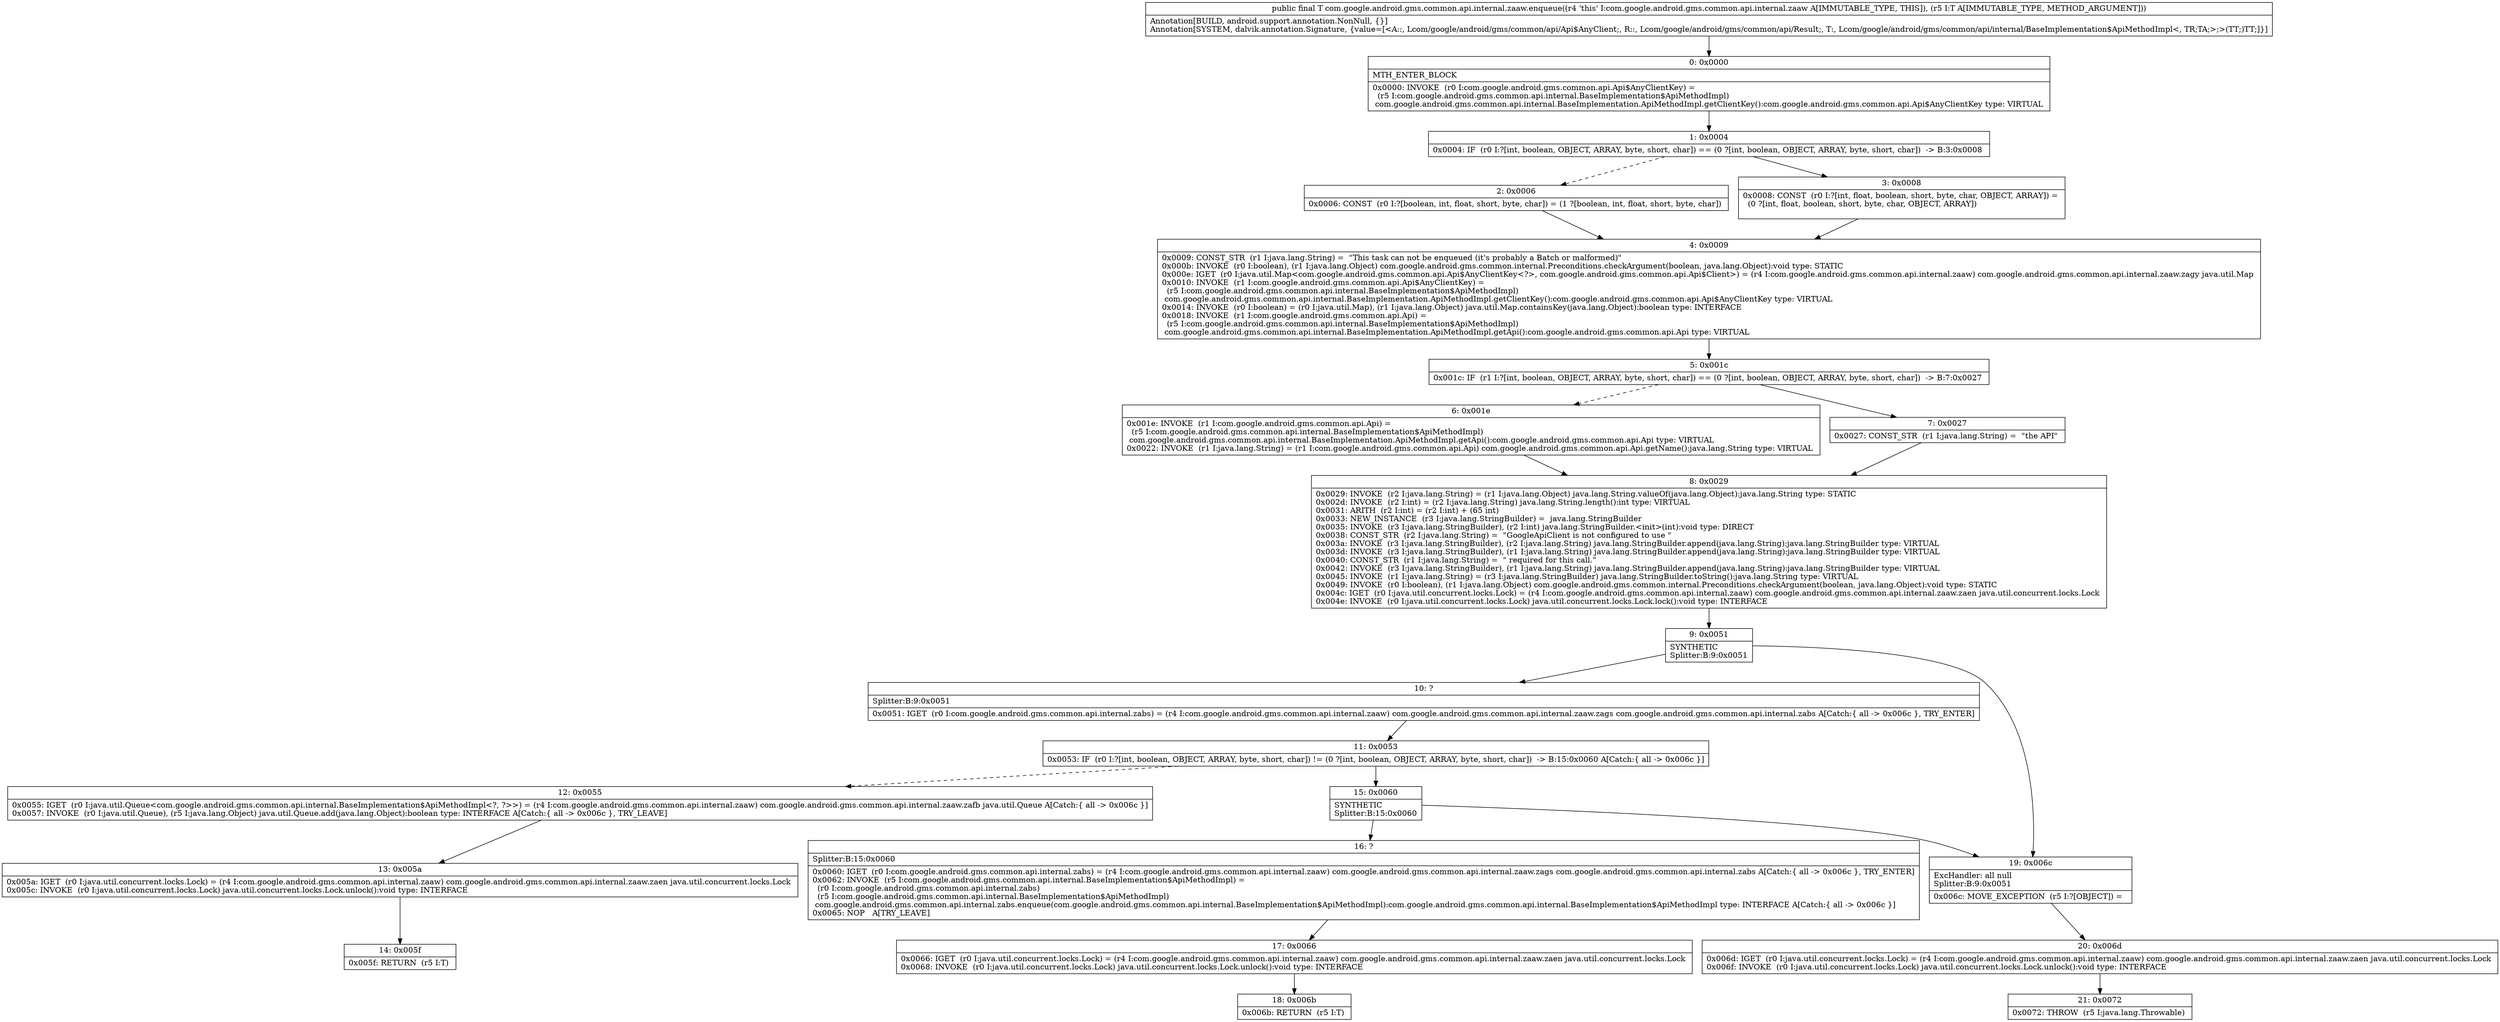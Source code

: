 digraph "CFG forcom.google.android.gms.common.api.internal.zaaw.enqueue(Lcom\/google\/android\/gms\/common\/api\/internal\/BaseImplementation$ApiMethodImpl;)Lcom\/google\/android\/gms\/common\/api\/internal\/BaseImplementation$ApiMethodImpl;" {
Node_0 [shape=record,label="{0\:\ 0x0000|MTH_ENTER_BLOCK\l|0x0000: INVOKE  (r0 I:com.google.android.gms.common.api.Api$AnyClientKey) = \l  (r5 I:com.google.android.gms.common.api.internal.BaseImplementation$ApiMethodImpl)\l com.google.android.gms.common.api.internal.BaseImplementation.ApiMethodImpl.getClientKey():com.google.android.gms.common.api.Api$AnyClientKey type: VIRTUAL \l}"];
Node_1 [shape=record,label="{1\:\ 0x0004|0x0004: IF  (r0 I:?[int, boolean, OBJECT, ARRAY, byte, short, char]) == (0 ?[int, boolean, OBJECT, ARRAY, byte, short, char])  \-\> B:3:0x0008 \l}"];
Node_2 [shape=record,label="{2\:\ 0x0006|0x0006: CONST  (r0 I:?[boolean, int, float, short, byte, char]) = (1 ?[boolean, int, float, short, byte, char]) \l}"];
Node_3 [shape=record,label="{3\:\ 0x0008|0x0008: CONST  (r0 I:?[int, float, boolean, short, byte, char, OBJECT, ARRAY]) = \l  (0 ?[int, float, boolean, short, byte, char, OBJECT, ARRAY])\l \l}"];
Node_4 [shape=record,label="{4\:\ 0x0009|0x0009: CONST_STR  (r1 I:java.lang.String) =  \"This task can not be enqueued (it's probably a Batch or malformed)\" \l0x000b: INVOKE  (r0 I:boolean), (r1 I:java.lang.Object) com.google.android.gms.common.internal.Preconditions.checkArgument(boolean, java.lang.Object):void type: STATIC \l0x000e: IGET  (r0 I:java.util.Map\<com.google.android.gms.common.api.Api$AnyClientKey\<?\>, com.google.android.gms.common.api.Api$Client\>) = (r4 I:com.google.android.gms.common.api.internal.zaaw) com.google.android.gms.common.api.internal.zaaw.zagy java.util.Map \l0x0010: INVOKE  (r1 I:com.google.android.gms.common.api.Api$AnyClientKey) = \l  (r5 I:com.google.android.gms.common.api.internal.BaseImplementation$ApiMethodImpl)\l com.google.android.gms.common.api.internal.BaseImplementation.ApiMethodImpl.getClientKey():com.google.android.gms.common.api.Api$AnyClientKey type: VIRTUAL \l0x0014: INVOKE  (r0 I:boolean) = (r0 I:java.util.Map), (r1 I:java.lang.Object) java.util.Map.containsKey(java.lang.Object):boolean type: INTERFACE \l0x0018: INVOKE  (r1 I:com.google.android.gms.common.api.Api) = \l  (r5 I:com.google.android.gms.common.api.internal.BaseImplementation$ApiMethodImpl)\l com.google.android.gms.common.api.internal.BaseImplementation.ApiMethodImpl.getApi():com.google.android.gms.common.api.Api type: VIRTUAL \l}"];
Node_5 [shape=record,label="{5\:\ 0x001c|0x001c: IF  (r1 I:?[int, boolean, OBJECT, ARRAY, byte, short, char]) == (0 ?[int, boolean, OBJECT, ARRAY, byte, short, char])  \-\> B:7:0x0027 \l}"];
Node_6 [shape=record,label="{6\:\ 0x001e|0x001e: INVOKE  (r1 I:com.google.android.gms.common.api.Api) = \l  (r5 I:com.google.android.gms.common.api.internal.BaseImplementation$ApiMethodImpl)\l com.google.android.gms.common.api.internal.BaseImplementation.ApiMethodImpl.getApi():com.google.android.gms.common.api.Api type: VIRTUAL \l0x0022: INVOKE  (r1 I:java.lang.String) = (r1 I:com.google.android.gms.common.api.Api) com.google.android.gms.common.api.Api.getName():java.lang.String type: VIRTUAL \l}"];
Node_7 [shape=record,label="{7\:\ 0x0027|0x0027: CONST_STR  (r1 I:java.lang.String) =  \"the API\" \l}"];
Node_8 [shape=record,label="{8\:\ 0x0029|0x0029: INVOKE  (r2 I:java.lang.String) = (r1 I:java.lang.Object) java.lang.String.valueOf(java.lang.Object):java.lang.String type: STATIC \l0x002d: INVOKE  (r2 I:int) = (r2 I:java.lang.String) java.lang.String.length():int type: VIRTUAL \l0x0031: ARITH  (r2 I:int) = (r2 I:int) + (65 int) \l0x0033: NEW_INSTANCE  (r3 I:java.lang.StringBuilder) =  java.lang.StringBuilder \l0x0035: INVOKE  (r3 I:java.lang.StringBuilder), (r2 I:int) java.lang.StringBuilder.\<init\>(int):void type: DIRECT \l0x0038: CONST_STR  (r2 I:java.lang.String) =  \"GoogleApiClient is not configured to use \" \l0x003a: INVOKE  (r3 I:java.lang.StringBuilder), (r2 I:java.lang.String) java.lang.StringBuilder.append(java.lang.String):java.lang.StringBuilder type: VIRTUAL \l0x003d: INVOKE  (r3 I:java.lang.StringBuilder), (r1 I:java.lang.String) java.lang.StringBuilder.append(java.lang.String):java.lang.StringBuilder type: VIRTUAL \l0x0040: CONST_STR  (r1 I:java.lang.String) =  \" required for this call.\" \l0x0042: INVOKE  (r3 I:java.lang.StringBuilder), (r1 I:java.lang.String) java.lang.StringBuilder.append(java.lang.String):java.lang.StringBuilder type: VIRTUAL \l0x0045: INVOKE  (r1 I:java.lang.String) = (r3 I:java.lang.StringBuilder) java.lang.StringBuilder.toString():java.lang.String type: VIRTUAL \l0x0049: INVOKE  (r0 I:boolean), (r1 I:java.lang.Object) com.google.android.gms.common.internal.Preconditions.checkArgument(boolean, java.lang.Object):void type: STATIC \l0x004c: IGET  (r0 I:java.util.concurrent.locks.Lock) = (r4 I:com.google.android.gms.common.api.internal.zaaw) com.google.android.gms.common.api.internal.zaaw.zaen java.util.concurrent.locks.Lock \l0x004e: INVOKE  (r0 I:java.util.concurrent.locks.Lock) java.util.concurrent.locks.Lock.lock():void type: INTERFACE \l}"];
Node_9 [shape=record,label="{9\:\ 0x0051|SYNTHETIC\lSplitter:B:9:0x0051\l}"];
Node_10 [shape=record,label="{10\:\ ?|Splitter:B:9:0x0051\l|0x0051: IGET  (r0 I:com.google.android.gms.common.api.internal.zabs) = (r4 I:com.google.android.gms.common.api.internal.zaaw) com.google.android.gms.common.api.internal.zaaw.zags com.google.android.gms.common.api.internal.zabs A[Catch:\{ all \-\> 0x006c \}, TRY_ENTER]\l}"];
Node_11 [shape=record,label="{11\:\ 0x0053|0x0053: IF  (r0 I:?[int, boolean, OBJECT, ARRAY, byte, short, char]) != (0 ?[int, boolean, OBJECT, ARRAY, byte, short, char])  \-\> B:15:0x0060 A[Catch:\{ all \-\> 0x006c \}]\l}"];
Node_12 [shape=record,label="{12\:\ 0x0055|0x0055: IGET  (r0 I:java.util.Queue\<com.google.android.gms.common.api.internal.BaseImplementation$ApiMethodImpl\<?, ?\>\>) = (r4 I:com.google.android.gms.common.api.internal.zaaw) com.google.android.gms.common.api.internal.zaaw.zafb java.util.Queue A[Catch:\{ all \-\> 0x006c \}]\l0x0057: INVOKE  (r0 I:java.util.Queue), (r5 I:java.lang.Object) java.util.Queue.add(java.lang.Object):boolean type: INTERFACE A[Catch:\{ all \-\> 0x006c \}, TRY_LEAVE]\l}"];
Node_13 [shape=record,label="{13\:\ 0x005a|0x005a: IGET  (r0 I:java.util.concurrent.locks.Lock) = (r4 I:com.google.android.gms.common.api.internal.zaaw) com.google.android.gms.common.api.internal.zaaw.zaen java.util.concurrent.locks.Lock \l0x005c: INVOKE  (r0 I:java.util.concurrent.locks.Lock) java.util.concurrent.locks.Lock.unlock():void type: INTERFACE \l}"];
Node_14 [shape=record,label="{14\:\ 0x005f|0x005f: RETURN  (r5 I:T) \l}"];
Node_15 [shape=record,label="{15\:\ 0x0060|SYNTHETIC\lSplitter:B:15:0x0060\l}"];
Node_16 [shape=record,label="{16\:\ ?|Splitter:B:15:0x0060\l|0x0060: IGET  (r0 I:com.google.android.gms.common.api.internal.zabs) = (r4 I:com.google.android.gms.common.api.internal.zaaw) com.google.android.gms.common.api.internal.zaaw.zags com.google.android.gms.common.api.internal.zabs A[Catch:\{ all \-\> 0x006c \}, TRY_ENTER]\l0x0062: INVOKE  (r5 I:com.google.android.gms.common.api.internal.BaseImplementation$ApiMethodImpl) = \l  (r0 I:com.google.android.gms.common.api.internal.zabs)\l  (r5 I:com.google.android.gms.common.api.internal.BaseImplementation$ApiMethodImpl)\l com.google.android.gms.common.api.internal.zabs.enqueue(com.google.android.gms.common.api.internal.BaseImplementation$ApiMethodImpl):com.google.android.gms.common.api.internal.BaseImplementation$ApiMethodImpl type: INTERFACE A[Catch:\{ all \-\> 0x006c \}]\l0x0065: NOP   A[TRY_LEAVE]\l}"];
Node_17 [shape=record,label="{17\:\ 0x0066|0x0066: IGET  (r0 I:java.util.concurrent.locks.Lock) = (r4 I:com.google.android.gms.common.api.internal.zaaw) com.google.android.gms.common.api.internal.zaaw.zaen java.util.concurrent.locks.Lock \l0x0068: INVOKE  (r0 I:java.util.concurrent.locks.Lock) java.util.concurrent.locks.Lock.unlock():void type: INTERFACE \l}"];
Node_18 [shape=record,label="{18\:\ 0x006b|0x006b: RETURN  (r5 I:T) \l}"];
Node_19 [shape=record,label="{19\:\ 0x006c|ExcHandler: all null\lSplitter:B:9:0x0051\l|0x006c: MOVE_EXCEPTION  (r5 I:?[OBJECT]) =  \l}"];
Node_20 [shape=record,label="{20\:\ 0x006d|0x006d: IGET  (r0 I:java.util.concurrent.locks.Lock) = (r4 I:com.google.android.gms.common.api.internal.zaaw) com.google.android.gms.common.api.internal.zaaw.zaen java.util.concurrent.locks.Lock \l0x006f: INVOKE  (r0 I:java.util.concurrent.locks.Lock) java.util.concurrent.locks.Lock.unlock():void type: INTERFACE \l}"];
Node_21 [shape=record,label="{21\:\ 0x0072|0x0072: THROW  (r5 I:java.lang.Throwable) \l}"];
MethodNode[shape=record,label="{public final T com.google.android.gms.common.api.internal.zaaw.enqueue((r4 'this' I:com.google.android.gms.common.api.internal.zaaw A[IMMUTABLE_TYPE, THIS]), (r5 I:T A[IMMUTABLE_TYPE, METHOD_ARGUMENT]))  | Annotation[BUILD, android.support.annotation.NonNull, \{\}]\lAnnotation[SYSTEM, dalvik.annotation.Signature, \{value=[\<A::, Lcom\/google\/android\/gms\/common\/api\/Api$AnyClient;, R::, Lcom\/google\/android\/gms\/common\/api\/Result;, T:, Lcom\/google\/android\/gms\/common\/api\/internal\/BaseImplementation$ApiMethodImpl\<, TR;TA;\>;\>(TT;)TT;]\}]\l}"];
MethodNode -> Node_0;
Node_0 -> Node_1;
Node_1 -> Node_2[style=dashed];
Node_1 -> Node_3;
Node_2 -> Node_4;
Node_3 -> Node_4;
Node_4 -> Node_5;
Node_5 -> Node_6[style=dashed];
Node_5 -> Node_7;
Node_6 -> Node_8;
Node_7 -> Node_8;
Node_8 -> Node_9;
Node_9 -> Node_10;
Node_9 -> Node_19;
Node_10 -> Node_11;
Node_11 -> Node_12[style=dashed];
Node_11 -> Node_15;
Node_12 -> Node_13;
Node_13 -> Node_14;
Node_15 -> Node_16;
Node_15 -> Node_19;
Node_16 -> Node_17;
Node_17 -> Node_18;
Node_19 -> Node_20;
Node_20 -> Node_21;
}


